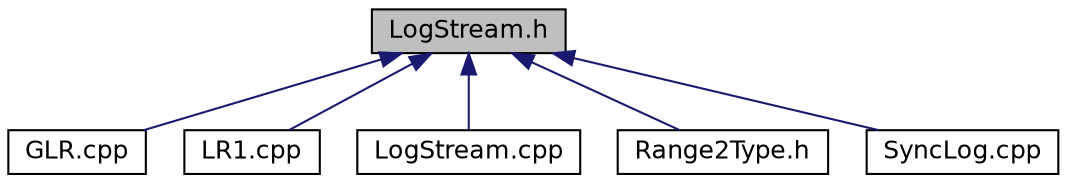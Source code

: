 digraph "LogStream.h"
{
 // LATEX_PDF_SIZE
  edge [fontname="Helvetica",fontsize="12",labelfontname="Helvetica",labelfontsize="12"];
  node [fontname="Helvetica",fontsize="12",shape=record];
  Node1 [label="LogStream.h",height=0.2,width=0.4,color="black", fillcolor="grey75", style="filled", fontcolor="black",tooltip=" "];
  Node1 -> Node2 [dir="back",color="midnightblue",fontsize="12",style="solid",fontname="Helvetica"];
  Node2 [label="GLR.cpp",height=0.2,width=0.4,color="black", fillcolor="white", style="filled",URL="$GLR_8cpp.html",tooltip=" "];
  Node1 -> Node3 [dir="back",color="midnightblue",fontsize="12",style="solid",fontname="Helvetica"];
  Node3 [label="LR1.cpp",height=0.2,width=0.4,color="black", fillcolor="white", style="filled",URL="$LR1_8cpp.html",tooltip=" "];
  Node1 -> Node4 [dir="back",color="midnightblue",fontsize="12",style="solid",fontname="Helvetica"];
  Node4 [label="LogStream.cpp",height=0.2,width=0.4,color="black", fillcolor="white", style="filled",URL="$LogStream_8cpp.html",tooltip=" "];
  Node1 -> Node5 [dir="back",color="midnightblue",fontsize="12",style="solid",fontname="Helvetica"];
  Node5 [label="Range2Type.h",height=0.2,width=0.4,color="black", fillcolor="white", style="filled",URL="$Range2Type_8h.html",tooltip=" "];
  Node1 -> Node6 [dir="back",color="midnightblue",fontsize="12",style="solid",fontname="Helvetica"];
  Node6 [label="SyncLog.cpp",height=0.2,width=0.4,color="black", fillcolor="white", style="filled",URL="$SyncLog_8cpp.html",tooltip=" "];
}
